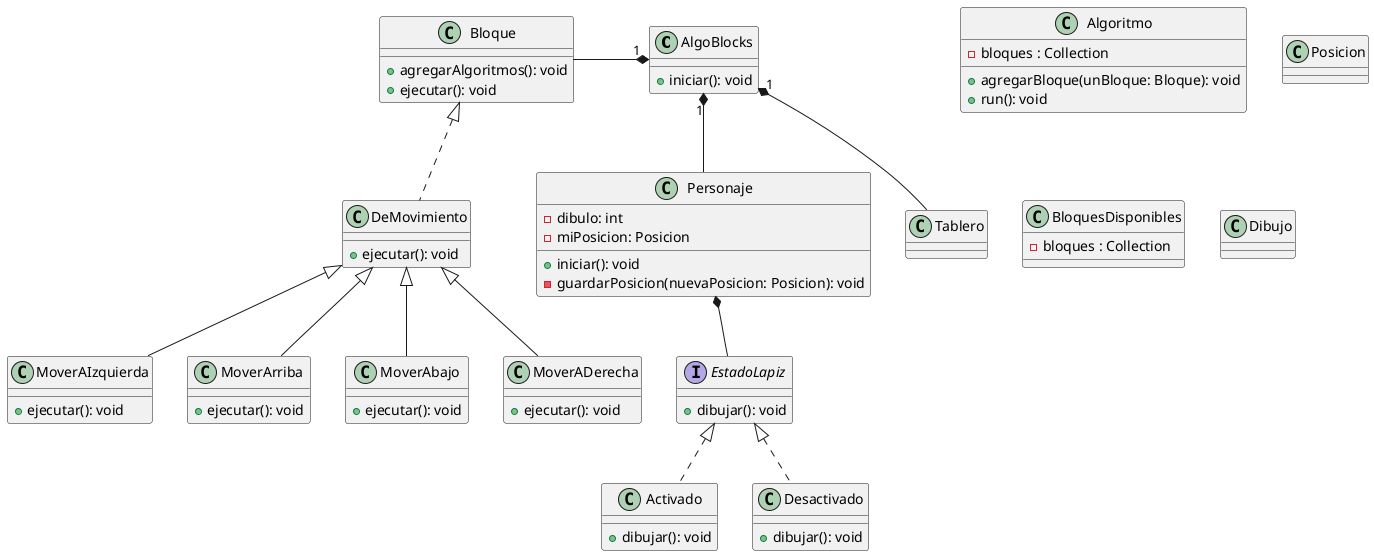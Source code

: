 @startuml

class AlgoBlocks{
+ iniciar(): void
}

class Personaje{
- dibulo: int
- miPosicion: Posicion
+ iniciar(): void
- guardarPosicion(nuevaPosicion: Posicion): void
}

class Bloque{
+ agregarAlgoritmos(): void
+ ejecutar(): void
}

class DeMovimiento {
+ ejecutar(): void
}

class MoverAIzquierda {
+ ejecutar(): void
}

class MoverArriba {
+ ejecutar(): void
}

class MoverAbajo {
    + ejecutar(): void
}

class MoverADerecha {
    + ejecutar(): void
}

interface EstadoLapiz {
    + dibujar(): void
}

class Activado {
    + dibujar(): void
}

class Desactivado {
    + dibujar(): void
}

AlgoBlocks "1" *-- Tablero
AlgoBlocks "1" *--left Bloque
AlgoBlocks "1" *-- Personaje
Bloque <|.. DeMovimiento
DeMovimiento <|-- MoverAbajo
DeMovimiento <|-- MoverADerecha
DeMovimiento <|-- MoverAIzquierda
DeMovimiento <|-- MoverArriba
Personaje *-- EstadoLapiz
EstadoLapiz <|.. Activado
EstadoLapiz <|.. Desactivado

class Algoritmo {
    - bloques : Collection
    + agregarBloque(unBloque: Bloque): void
    + run(): void
}

class Posicion {

}

class BloquesDisponibles {
    - bloques : Collection
}

class Dibujo {

}

@enduml